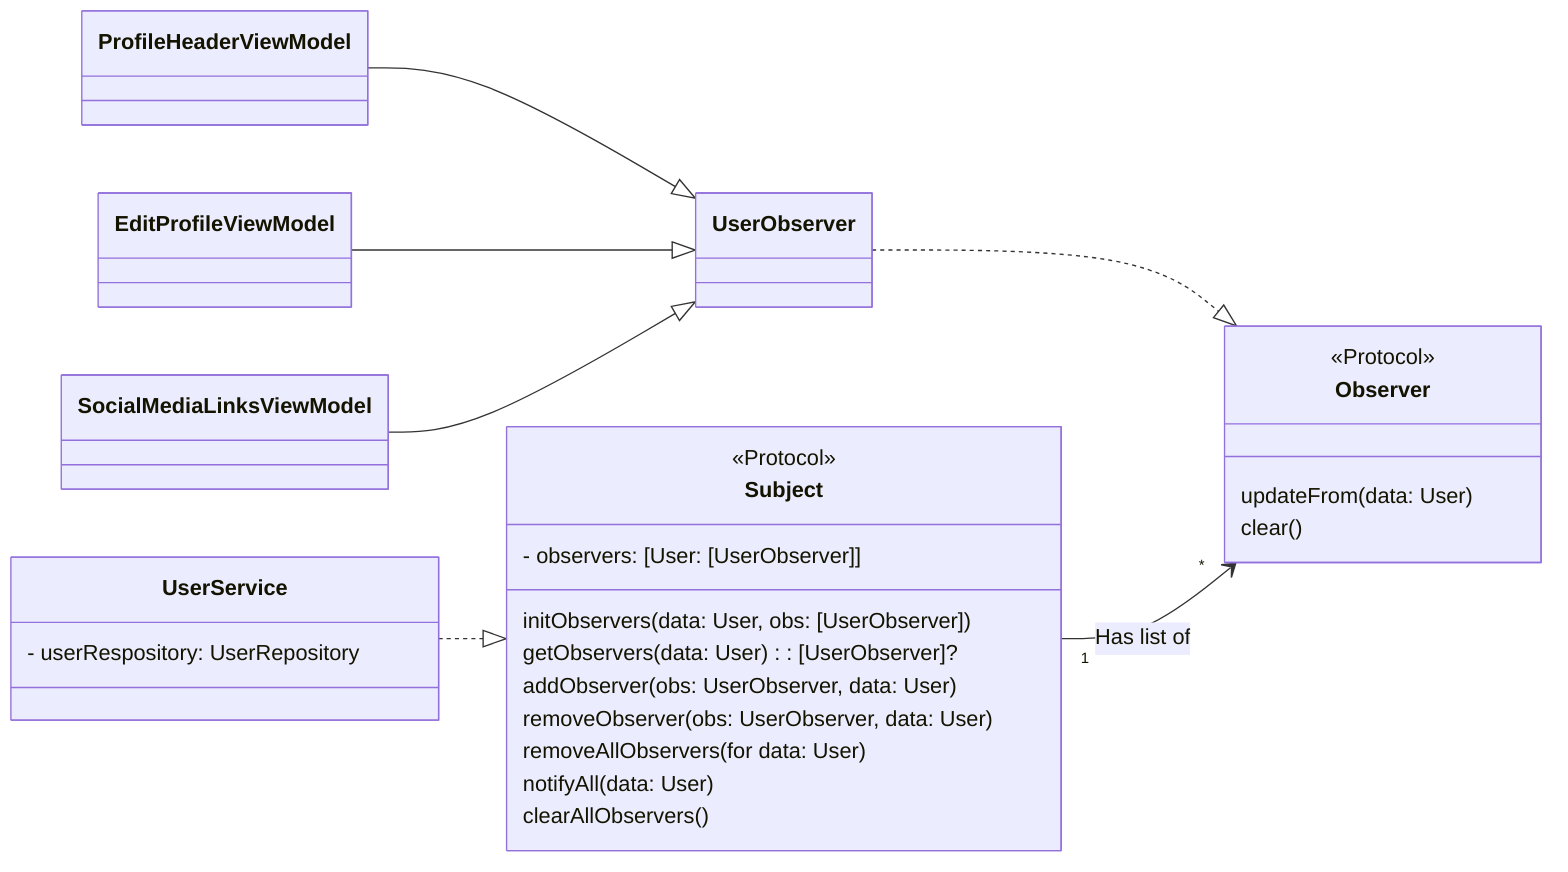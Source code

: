 classDiagram
    direction LR
    UserService ..|> Subject
    ProfileHeaderViewModel --|> UserObserver
    EditProfileViewModel --|> UserObserver
    SocialMediaLinksViewModel --|> UserObserver
    UserObserver ..|> Observer
    Subject "1" --> "* "Observer: Has list of
    
    class Subject {
        <<Protocol>>
        - observers: [User: [UserObserver]]
        initObservers(data: User, obs: [UserObserver])
        getObservers(data: User): [UserObserver]?
        addObserver(obs: UserObserver, data: User)
        removeObserver(obs: UserObserver, data: User)
        removeAllObservers(for data: User)
        notifyAll(data: User)
        clearAllObservers()
    }

    class Observer {
        <<Protocol>>
        updateFrom(data: User)
        clear()
    }

    class UserService {
        - userRespository: UserRepository
    }

    class ProfileHeaderViewModel { }
    class EditProfileViewModel { }
    class SocialMediaLinksViewModel { }

    class UserObserver { }